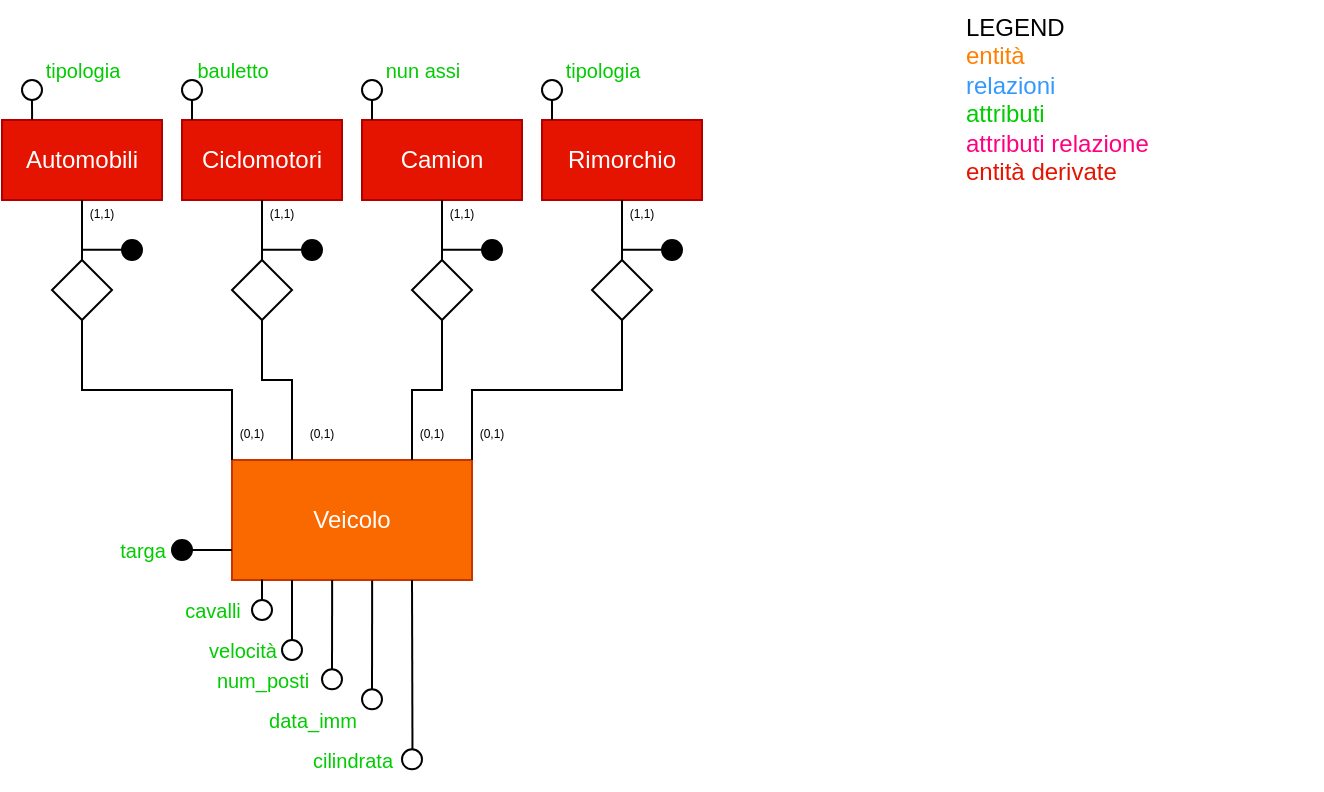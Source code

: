 <mxfile version="25.0.3">
  <diagram id="R2lEEEUBdFMjLlhIrx00" name="Page-1">
    <mxGraphModel dx="809" dy="488" grid="1" gridSize="10" guides="1" tooltips="1" connect="1" arrows="1" fold="1" page="1" pageScale="1" pageWidth="850" pageHeight="1100" math="0" shadow="0" extFonts="Permanent Marker^https://fonts.googleapis.com/css?family=Permanent+Marker">
      <root>
        <mxCell id="0" />
        <mxCell id="1" parent="0" />
        <mxCell id="9FE5VQ18CB0oaiTqlROv-1" value="Veicolo" style="rounded=0;whiteSpace=wrap;html=1;fillColor=#fa6800;strokeColor=#C73500;fontColor=#FFFFFF;" parent="1" vertex="1">
          <mxGeometry x="305" y="230" width="120" height="60" as="geometry" />
        </mxCell>
        <mxCell id="9FE5VQ18CB0oaiTqlROv-11" value="Automobili" style="rounded=0;whiteSpace=wrap;html=1;fillColor=#e51400;strokeColor=#B20000;fontColor=#ffffff;" parent="1" vertex="1">
          <mxGeometry x="190" y="60" width="80" height="40" as="geometry" />
        </mxCell>
        <mxCell id="9FE5VQ18CB0oaiTqlROv-12" value="Ciclomotori" style="rounded=0;whiteSpace=wrap;html=1;fillColor=#e51400;strokeColor=#B20000;fontColor=#ffffff;" parent="1" vertex="1">
          <mxGeometry x="280" y="60" width="80" height="40" as="geometry" />
        </mxCell>
        <mxCell id="9FE5VQ18CB0oaiTqlROv-13" value="Camion" style="rounded=0;whiteSpace=wrap;html=1;fillColor=#e51400;strokeColor=#B20000;fontColor=#ffffff;" parent="1" vertex="1">
          <mxGeometry x="370" y="60" width="80" height="40" as="geometry" />
        </mxCell>
        <mxCell id="9FE5VQ18CB0oaiTqlROv-14" value="Rimorchio" style="rounded=0;whiteSpace=wrap;html=1;fillColor=#E51400;strokeColor=#B20000;fontColor=#ffffff;" parent="1" vertex="1">
          <mxGeometry x="460" y="60" width="80" height="40" as="geometry" />
        </mxCell>
        <mxCell id="9FE5VQ18CB0oaiTqlROv-120" value="&lt;span&gt;targa&lt;/span&gt;" style="text;html=1;align=center;verticalAlign=middle;resizable=0;points=[];autosize=1;fontSize=10;fontColor=#00CC00;labelBorderColor=none;" parent="1" vertex="1">
          <mxGeometry x="235" y="260" width="50" height="30" as="geometry" />
        </mxCell>
        <mxCell id="9FE5VQ18CB0oaiTqlROv-124" value="&lt;span&gt;num_posti&lt;/span&gt;" style="text;html=1;align=center;verticalAlign=middle;resizable=0;points=[];autosize=1;fontSize=10;fontColor=#00CC00;labelBorderColor=none;" parent="1" vertex="1">
          <mxGeometry x="285" y="324.64" width="70" height="30" as="geometry" />
        </mxCell>
        <mxCell id="9FE5VQ18CB0oaiTqlROv-127" value="&lt;span&gt;velocità&lt;/span&gt;" style="text;html=1;align=center;verticalAlign=middle;resizable=0;points=[];autosize=1;fontSize=10;fontColor=#00CC00;labelBorderColor=none;" parent="1" vertex="1">
          <mxGeometry x="280" y="310" width="60" height="30" as="geometry" />
        </mxCell>
        <mxCell id="9FE5VQ18CB0oaiTqlROv-131" value="&lt;span&gt;cavalli&lt;/span&gt;" style="text;html=1;align=center;verticalAlign=middle;resizable=0;points=[];autosize=1;fontSize=10;fontColor=#00CC00;labelBorderColor=none;" parent="1" vertex="1">
          <mxGeometry x="270" y="290" width="50" height="30" as="geometry" />
        </mxCell>
        <mxCell id="9FE5VQ18CB0oaiTqlROv-133" value="&lt;span&gt;cilindrata&lt;/span&gt;" style="text;html=1;align=center;verticalAlign=middle;resizable=0;points=[];autosize=1;fontSize=10;fontColor=#00CC00;labelBorderColor=none;" parent="1" vertex="1">
          <mxGeometry x="335" y="364.64" width="60" height="30" as="geometry" />
        </mxCell>
        <mxCell id="9FE5VQ18CB0oaiTqlROv-136" value="&lt;span&gt;data_imm&lt;/span&gt;" style="text;html=1;align=center;verticalAlign=middle;resizable=0;points=[];autosize=1;strokeColor=none;fillColor=none;fontSize=10;fontColor=#00CC00;" parent="1" vertex="1">
          <mxGeometry x="310" y="344.64" width="70" height="30" as="geometry" />
        </mxCell>
        <mxCell id="EgCNqoRSHUsFwrvyhHS5-4" value="&lt;div&gt;LEGEND&lt;/div&gt;&lt;div&gt;&lt;font color=&quot;#ff8000&quot;&gt;entità&lt;/font&gt;&lt;/div&gt;&lt;div&gt;&lt;font color=&quot;#3399ff&quot;&gt;relazioni&lt;/font&gt;&lt;/div&gt;&lt;div&gt;&lt;font color=&quot;#00cc00&quot;&gt;attributi&lt;/font&gt;&lt;/div&gt;&lt;div&gt;&lt;font color=&quot;#ff0080&quot;&gt;attributi relazione&lt;/font&gt;&lt;br&gt;&lt;/div&gt;&lt;div&gt;&lt;font color=&quot;#e51400&quot;&gt;entità derivate&lt;/font&gt;&lt;br&gt;&lt;/div&gt;" style="text;html=1;whiteSpace=wrap;overflow=hidden;rounded=0;" parent="1" vertex="1">
          <mxGeometry x="670" width="180" height="120" as="geometry" />
        </mxCell>
        <mxCell id="_Q3ZbAap9l-qBRIlL8T7-3" value="" style="rhombus;whiteSpace=wrap;html=1;" vertex="1" parent="1">
          <mxGeometry x="215" y="130" width="30" height="30" as="geometry" />
        </mxCell>
        <mxCell id="_Q3ZbAap9l-qBRIlL8T7-4" value="" style="rhombus;whiteSpace=wrap;html=1;" vertex="1" parent="1">
          <mxGeometry x="305" y="130" width="30" height="30" as="geometry" />
        </mxCell>
        <mxCell id="_Q3ZbAap9l-qBRIlL8T7-5" value="" style="rhombus;whiteSpace=wrap;html=1;" vertex="1" parent="1">
          <mxGeometry x="395" y="130" width="30" height="30" as="geometry" />
        </mxCell>
        <mxCell id="_Q3ZbAap9l-qBRIlL8T7-7" value="" style="rhombus;whiteSpace=wrap;html=1;" vertex="1" parent="1">
          <mxGeometry x="485" y="130" width="30" height="30" as="geometry" />
        </mxCell>
        <mxCell id="_Q3ZbAap9l-qBRIlL8T7-8" value="" style="endArrow=none;html=1;rounded=0;entryX=0.5;entryY=1;entryDx=0;entryDy=0;exitX=0.5;exitY=0;exitDx=0;exitDy=0;" edge="1" parent="1" source="_Q3ZbAap9l-qBRIlL8T7-3" target="9FE5VQ18CB0oaiTqlROv-11">
          <mxGeometry width="50" height="50" relative="1" as="geometry">
            <mxPoint x="120" y="160" as="sourcePoint" />
            <mxPoint x="170" y="110" as="targetPoint" />
          </mxGeometry>
        </mxCell>
        <mxCell id="_Q3ZbAap9l-qBRIlL8T7-9" value="" style="endArrow=none;html=1;rounded=0;entryX=0.5;entryY=1;entryDx=0;entryDy=0;exitX=0.5;exitY=0;exitDx=0;exitDy=0;" edge="1" parent="1" source="_Q3ZbAap9l-qBRIlL8T7-4" target="9FE5VQ18CB0oaiTqlROv-12">
          <mxGeometry width="50" height="50" relative="1" as="geometry">
            <mxPoint x="250" y="160" as="sourcePoint" />
            <mxPoint x="300" y="110" as="targetPoint" />
          </mxGeometry>
        </mxCell>
        <mxCell id="_Q3ZbAap9l-qBRIlL8T7-10" value="" style="endArrow=none;html=1;rounded=0;entryX=0.5;entryY=1;entryDx=0;entryDy=0;exitX=0.5;exitY=0;exitDx=0;exitDy=0;" edge="1" parent="1" source="_Q3ZbAap9l-qBRIlL8T7-5" target="9FE5VQ18CB0oaiTqlROv-13">
          <mxGeometry width="50" height="50" relative="1" as="geometry">
            <mxPoint x="370" y="160" as="sourcePoint" />
            <mxPoint x="420" y="110" as="targetPoint" />
          </mxGeometry>
        </mxCell>
        <mxCell id="_Q3ZbAap9l-qBRIlL8T7-11" value="" style="endArrow=none;html=1;rounded=0;entryX=0.5;entryY=1;entryDx=0;entryDy=0;exitX=0.5;exitY=0;exitDx=0;exitDy=0;" edge="1" parent="1" source="_Q3ZbAap9l-qBRIlL8T7-7" target="9FE5VQ18CB0oaiTqlROv-14">
          <mxGeometry width="50" height="50" relative="1" as="geometry">
            <mxPoint x="470" y="160" as="sourcePoint" />
            <mxPoint x="520" y="110" as="targetPoint" />
          </mxGeometry>
        </mxCell>
        <mxCell id="_Q3ZbAap9l-qBRIlL8T7-12" value="" style="endArrow=none;html=1;rounded=0;edgeStyle=orthogonalEdgeStyle;entryX=0.5;entryY=1;entryDx=0;entryDy=0;exitX=0;exitY=0;exitDx=0;exitDy=0;" edge="1" parent="1" source="9FE5VQ18CB0oaiTqlROv-1" target="_Q3ZbAap9l-qBRIlL8T7-3">
          <mxGeometry width="50" height="50" relative="1" as="geometry">
            <mxPoint x="180" y="230" as="sourcePoint" />
            <mxPoint x="230" y="180" as="targetPoint" />
          </mxGeometry>
        </mxCell>
        <mxCell id="_Q3ZbAap9l-qBRIlL8T7-13" value="" style="endArrow=none;html=1;rounded=0;edgeStyle=orthogonalEdgeStyle;entryX=0.5;entryY=1;entryDx=0;entryDy=0;exitX=0.25;exitY=0;exitDx=0;exitDy=0;" edge="1" parent="1" source="9FE5VQ18CB0oaiTqlROv-1" target="_Q3ZbAap9l-qBRIlL8T7-4">
          <mxGeometry width="50" height="50" relative="1" as="geometry">
            <mxPoint x="280" y="220" as="sourcePoint" />
            <mxPoint x="330" y="170" as="targetPoint" />
            <Array as="points">
              <mxPoint x="335" y="190" />
              <mxPoint x="320" y="190" />
            </Array>
          </mxGeometry>
        </mxCell>
        <mxCell id="_Q3ZbAap9l-qBRIlL8T7-14" value="" style="endArrow=none;html=1;rounded=0;edgeStyle=orthogonalEdgeStyle;entryX=0.5;entryY=1;entryDx=0;entryDy=0;exitX=0.75;exitY=0;exitDx=0;exitDy=0;" edge="1" parent="1" source="9FE5VQ18CB0oaiTqlROv-1" target="_Q3ZbAap9l-qBRIlL8T7-5">
          <mxGeometry width="50" height="50" relative="1" as="geometry">
            <mxPoint x="400" y="220" as="sourcePoint" />
            <mxPoint x="450" y="170" as="targetPoint" />
          </mxGeometry>
        </mxCell>
        <mxCell id="_Q3ZbAap9l-qBRIlL8T7-15" value="" style="endArrow=none;html=1;rounded=0;edgeStyle=orthogonalEdgeStyle;entryX=0.5;entryY=1;entryDx=0;entryDy=0;exitX=1;exitY=0;exitDx=0;exitDy=0;" edge="1" parent="1" source="9FE5VQ18CB0oaiTqlROv-1" target="_Q3ZbAap9l-qBRIlL8T7-7">
          <mxGeometry width="50" height="50" relative="1" as="geometry">
            <mxPoint x="480" y="220" as="sourcePoint" />
            <mxPoint x="530" y="170" as="targetPoint" />
          </mxGeometry>
        </mxCell>
        <mxCell id="_Q3ZbAap9l-qBRIlL8T7-16" value="bauletto" style="text;html=1;align=center;verticalAlign=middle;resizable=0;points=[];autosize=1;fontSize=10;fontColor=#00CC00;labelBorderColor=none;" vertex="1" parent="1">
          <mxGeometry x="275" y="20" width="60" height="30" as="geometry" />
        </mxCell>
        <mxCell id="_Q3ZbAap9l-qBRIlL8T7-17" value="" style="endArrow=none;html=1;rounded=0;" edge="1" parent="1">
          <mxGeometry width="50" height="50" relative="1" as="geometry">
            <mxPoint x="230" y="124.92" as="sourcePoint" />
            <mxPoint x="250" y="124.92" as="targetPoint" />
            <Array as="points">
              <mxPoint x="250" y="124.92" />
            </Array>
          </mxGeometry>
        </mxCell>
        <mxCell id="_Q3ZbAap9l-qBRIlL8T7-18" value="" style="ellipse;whiteSpace=wrap;html=1;aspect=fixed;fillColor=#000000;" vertex="1" parent="1">
          <mxGeometry x="250" y="120" width="10" height="10" as="geometry" />
        </mxCell>
        <mxCell id="_Q3ZbAap9l-qBRIlL8T7-19" value="&lt;font style=&quot;font-size: 6px;&quot;&gt;(1,1)&lt;br&gt;&lt;/font&gt;" style="text;html=1;align=center;verticalAlign=middle;whiteSpace=wrap;rounded=0;" vertex="1" parent="1">
          <mxGeometry x="235" y="100" width="10" height="10" as="geometry" />
        </mxCell>
        <mxCell id="_Q3ZbAap9l-qBRIlL8T7-21" value="&lt;font style=&quot;font-size: 6px;&quot;&gt;(0,1)&lt;br&gt;&lt;/font&gt;" style="text;html=1;align=center;verticalAlign=middle;whiteSpace=wrap;rounded=0;" vertex="1" parent="1">
          <mxGeometry x="310" y="210" width="10" height="10" as="geometry" />
        </mxCell>
        <mxCell id="_Q3ZbAap9l-qBRIlL8T7-22" value="&lt;font style=&quot;font-size: 6px;&quot;&gt;(0,1)&lt;br&gt;&lt;/font&gt;" style="text;html=1;align=center;verticalAlign=middle;whiteSpace=wrap;rounded=0;" vertex="1" parent="1">
          <mxGeometry x="345" y="210" width="10" height="10" as="geometry" />
        </mxCell>
        <mxCell id="_Q3ZbAap9l-qBRIlL8T7-23" value="&lt;font style=&quot;font-size: 6px;&quot;&gt;(0,1)&lt;br&gt;&lt;/font&gt;" style="text;html=1;align=center;verticalAlign=middle;whiteSpace=wrap;rounded=0;" vertex="1" parent="1">
          <mxGeometry x="400" y="210" width="10" height="10" as="geometry" />
        </mxCell>
        <mxCell id="_Q3ZbAap9l-qBRIlL8T7-24" value="&lt;font style=&quot;font-size: 6px;&quot;&gt;(0,1)&lt;br&gt;&lt;/font&gt;" style="text;html=1;align=center;verticalAlign=middle;whiteSpace=wrap;rounded=0;" vertex="1" parent="1">
          <mxGeometry x="430" y="210" width="10" height="10" as="geometry" />
        </mxCell>
        <mxCell id="_Q3ZbAap9l-qBRIlL8T7-25" value="" style="endArrow=none;html=1;rounded=0;" edge="1" parent="1">
          <mxGeometry width="50" height="50" relative="1" as="geometry">
            <mxPoint x="320" y="124.92" as="sourcePoint" />
            <mxPoint x="340" y="124.92" as="targetPoint" />
            <Array as="points">
              <mxPoint x="340" y="124.92" />
            </Array>
          </mxGeometry>
        </mxCell>
        <mxCell id="_Q3ZbAap9l-qBRIlL8T7-26" value="" style="ellipse;whiteSpace=wrap;html=1;aspect=fixed;fillColor=#000000;" vertex="1" parent="1">
          <mxGeometry x="340" y="120" width="10" height="10" as="geometry" />
        </mxCell>
        <mxCell id="_Q3ZbAap9l-qBRIlL8T7-27" value="" style="endArrow=none;html=1;rounded=0;" edge="1" parent="1">
          <mxGeometry width="50" height="50" relative="1" as="geometry">
            <mxPoint x="410" y="124.92" as="sourcePoint" />
            <mxPoint x="430" y="124.92" as="targetPoint" />
            <Array as="points">
              <mxPoint x="430" y="124.92" />
            </Array>
          </mxGeometry>
        </mxCell>
        <mxCell id="_Q3ZbAap9l-qBRIlL8T7-28" value="" style="ellipse;whiteSpace=wrap;html=1;aspect=fixed;fillColor=#000000;" vertex="1" parent="1">
          <mxGeometry x="430" y="120" width="10" height="10" as="geometry" />
        </mxCell>
        <mxCell id="_Q3ZbAap9l-qBRIlL8T7-29" value="" style="endArrow=none;html=1;rounded=0;" edge="1" parent="1">
          <mxGeometry width="50" height="50" relative="1" as="geometry">
            <mxPoint x="500" y="124.92" as="sourcePoint" />
            <mxPoint x="520" y="124.92" as="targetPoint" />
            <Array as="points">
              <mxPoint x="520" y="124.92" />
            </Array>
          </mxGeometry>
        </mxCell>
        <mxCell id="_Q3ZbAap9l-qBRIlL8T7-30" value="" style="ellipse;whiteSpace=wrap;html=1;aspect=fixed;fillColor=#000000;" vertex="1" parent="1">
          <mxGeometry x="520" y="120" width="10" height="10" as="geometry" />
        </mxCell>
        <mxCell id="_Q3ZbAap9l-qBRIlL8T7-31" value="&lt;font style=&quot;font-size: 6px;&quot;&gt;(1,1)&lt;br&gt;&lt;/font&gt;" style="text;html=1;align=center;verticalAlign=middle;whiteSpace=wrap;rounded=0;" vertex="1" parent="1">
          <mxGeometry x="325" y="100" width="10" height="10" as="geometry" />
        </mxCell>
        <mxCell id="_Q3ZbAap9l-qBRIlL8T7-34" value="&lt;font style=&quot;font-size: 6px;&quot;&gt;(1,1)&lt;br&gt;&lt;/font&gt;" style="text;html=1;align=center;verticalAlign=middle;whiteSpace=wrap;rounded=0;" vertex="1" parent="1">
          <mxGeometry x="415" y="100" width="10" height="10" as="geometry" />
        </mxCell>
        <mxCell id="_Q3ZbAap9l-qBRIlL8T7-35" value="&lt;font style=&quot;font-size: 6px;&quot;&gt;(1,1)&lt;br&gt;&lt;/font&gt;" style="text;html=1;align=center;verticalAlign=middle;whiteSpace=wrap;rounded=0;" vertex="1" parent="1">
          <mxGeometry x="505" y="100" width="10" height="10" as="geometry" />
        </mxCell>
        <mxCell id="_Q3ZbAap9l-qBRIlL8T7-37" value="" style="ellipse;whiteSpace=wrap;html=1;aspect=fixed;fillColor=#FFFFFF;" vertex="1" parent="1">
          <mxGeometry x="200" y="40" width="10" height="10" as="geometry" />
        </mxCell>
        <mxCell id="_Q3ZbAap9l-qBRIlL8T7-38" value="" style="endArrow=none;html=1;rounded=0;entryX=0.5;entryY=1;entryDx=0;entryDy=0;exitX=0.188;exitY=-0.003;exitDx=0;exitDy=0;exitPerimeter=0;" edge="1" parent="1" source="9FE5VQ18CB0oaiTqlROv-11" target="_Q3ZbAap9l-qBRIlL8T7-37">
          <mxGeometry width="50" height="50" relative="1" as="geometry">
            <mxPoint x="140" y="90" as="sourcePoint" />
            <mxPoint x="190" y="40" as="targetPoint" />
          </mxGeometry>
        </mxCell>
        <mxCell id="_Q3ZbAap9l-qBRIlL8T7-41" value="" style="ellipse;whiteSpace=wrap;html=1;aspect=fixed;fillColor=#FFFFFF;" vertex="1" parent="1">
          <mxGeometry x="280" y="40" width="10" height="10" as="geometry" />
        </mxCell>
        <mxCell id="_Q3ZbAap9l-qBRIlL8T7-42" value="" style="endArrow=none;html=1;rounded=0;entryX=0.5;entryY=1;entryDx=0;entryDy=0;exitX=0.188;exitY=-0.003;exitDx=0;exitDy=0;exitPerimeter=0;" edge="1" parent="1" target="_Q3ZbAap9l-qBRIlL8T7-41">
          <mxGeometry width="50" height="50" relative="1" as="geometry">
            <mxPoint x="285" y="60" as="sourcePoint" />
            <mxPoint x="270" y="40" as="targetPoint" />
          </mxGeometry>
        </mxCell>
        <mxCell id="_Q3ZbAap9l-qBRIlL8T7-43" value="" style="ellipse;whiteSpace=wrap;html=1;aspect=fixed;fillColor=#FFFFFF;" vertex="1" parent="1">
          <mxGeometry x="370" y="40" width="10" height="10" as="geometry" />
        </mxCell>
        <mxCell id="_Q3ZbAap9l-qBRIlL8T7-44" value="" style="endArrow=none;html=1;rounded=0;entryX=0.5;entryY=1;entryDx=0;entryDy=0;exitX=0.188;exitY=-0.003;exitDx=0;exitDy=0;exitPerimeter=0;" edge="1" parent="1" target="_Q3ZbAap9l-qBRIlL8T7-43">
          <mxGeometry width="50" height="50" relative="1" as="geometry">
            <mxPoint x="375" y="60" as="sourcePoint" />
            <mxPoint x="360" y="40" as="targetPoint" />
          </mxGeometry>
        </mxCell>
        <mxCell id="_Q3ZbAap9l-qBRIlL8T7-45" value="" style="ellipse;whiteSpace=wrap;html=1;aspect=fixed;fillColor=#FFFFFF;" vertex="1" parent="1">
          <mxGeometry x="460" y="40" width="10" height="10" as="geometry" />
        </mxCell>
        <mxCell id="_Q3ZbAap9l-qBRIlL8T7-46" value="" style="endArrow=none;html=1;rounded=0;entryX=0.5;entryY=1;entryDx=0;entryDy=0;exitX=0.188;exitY=-0.003;exitDx=0;exitDy=0;exitPerimeter=0;" edge="1" parent="1" target="_Q3ZbAap9l-qBRIlL8T7-45">
          <mxGeometry width="50" height="50" relative="1" as="geometry">
            <mxPoint x="465" y="60" as="sourcePoint" />
            <mxPoint x="450" y="40" as="targetPoint" />
          </mxGeometry>
        </mxCell>
        <mxCell id="_Q3ZbAap9l-qBRIlL8T7-47" value="" style="ellipse;whiteSpace=wrap;html=1;aspect=fixed;fillColor=#FFFFFF;" vertex="1" parent="1">
          <mxGeometry x="315" y="300" width="10" height="10" as="geometry" />
        </mxCell>
        <mxCell id="_Q3ZbAap9l-qBRIlL8T7-49" value="" style="endArrow=none;html=1;rounded=0;entryX=0.125;entryY=0.996;entryDx=0;entryDy=0;entryPerimeter=0;exitX=0.5;exitY=0;exitDx=0;exitDy=0;" edge="1" parent="1" source="_Q3ZbAap9l-qBRIlL8T7-47" target="9FE5VQ18CB0oaiTqlROv-1">
          <mxGeometry width="50" height="50" relative="1" as="geometry">
            <mxPoint x="260" y="350" as="sourcePoint" />
            <mxPoint x="310" y="300" as="targetPoint" />
          </mxGeometry>
        </mxCell>
        <mxCell id="_Q3ZbAap9l-qBRIlL8T7-50" value="" style="ellipse;whiteSpace=wrap;html=1;aspect=fixed;fillColor=#FFFFFF;" vertex="1" parent="1">
          <mxGeometry x="330" y="320" width="10" height="10" as="geometry" />
        </mxCell>
        <mxCell id="_Q3ZbAap9l-qBRIlL8T7-51" value="" style="endArrow=none;html=1;rounded=0;entryX=0.25;entryY=1;entryDx=0;entryDy=0;exitX=0.5;exitY=0;exitDx=0;exitDy=0;" edge="1" parent="1" source="_Q3ZbAap9l-qBRIlL8T7-50" target="9FE5VQ18CB0oaiTqlROv-1">
          <mxGeometry width="50" height="50" relative="1" as="geometry">
            <mxPoint x="275" y="355" as="sourcePoint" />
            <mxPoint x="335" y="295" as="targetPoint" />
          </mxGeometry>
        </mxCell>
        <mxCell id="_Q3ZbAap9l-qBRIlL8T7-55" value="" style="endArrow=none;html=1;rounded=0;entryX=0.334;entryY=1.006;entryDx=0;entryDy=0;exitX=0.5;exitY=0;exitDx=0;exitDy=0;entryPerimeter=0;" edge="1" parent="1" source="_Q3ZbAap9l-qBRIlL8T7-61">
          <mxGeometry width="50" height="50" relative="1" as="geometry">
            <mxPoint x="355" y="314.64" as="sourcePoint" />
            <mxPoint x="355.08" y="290.0" as="targetPoint" />
          </mxGeometry>
        </mxCell>
        <mxCell id="_Q3ZbAap9l-qBRIlL8T7-61" value="" style="ellipse;whiteSpace=wrap;html=1;aspect=fixed;fillColor=#FFFFFF;" vertex="1" parent="1">
          <mxGeometry x="350" y="334.64" width="10" height="10" as="geometry" />
        </mxCell>
        <mxCell id="_Q3ZbAap9l-qBRIlL8T7-62" value="" style="endArrow=none;html=1;rounded=0;entryX=0.584;entryY=1.005;entryDx=0;entryDy=0;exitX=0.5;exitY=0;exitDx=0;exitDy=0;entryPerimeter=0;" edge="1" parent="1" source="_Q3ZbAap9l-qBRIlL8T7-63" target="9FE5VQ18CB0oaiTqlROv-1">
          <mxGeometry width="50" height="50" relative="1" as="geometry">
            <mxPoint x="375" y="324.64" as="sourcePoint" />
            <mxPoint x="375.08" y="300.0" as="targetPoint" />
          </mxGeometry>
        </mxCell>
        <mxCell id="_Q3ZbAap9l-qBRIlL8T7-63" value="" style="ellipse;whiteSpace=wrap;html=1;aspect=fixed;fillColor=#FFFFFF;" vertex="1" parent="1">
          <mxGeometry x="370" y="344.64" width="10" height="10" as="geometry" />
        </mxCell>
        <mxCell id="_Q3ZbAap9l-qBRIlL8T7-65" value="" style="ellipse;whiteSpace=wrap;html=1;aspect=fixed;fillColor=#000000;" vertex="1" parent="1">
          <mxGeometry x="275" y="270" width="10" height="10" as="geometry" />
        </mxCell>
        <mxCell id="_Q3ZbAap9l-qBRIlL8T7-66" value="" style="endArrow=none;html=1;rounded=0;exitX=1;exitY=0.5;exitDx=0;exitDy=0;entryX=0;entryY=0.75;entryDx=0;entryDy=0;" edge="1" parent="1" source="_Q3ZbAap9l-qBRIlL8T7-65" target="9FE5VQ18CB0oaiTqlROv-1">
          <mxGeometry width="50" height="50" relative="1" as="geometry">
            <mxPoint x="250" y="320" as="sourcePoint" />
            <mxPoint x="300" y="270" as="targetPoint" />
          </mxGeometry>
        </mxCell>
        <mxCell id="_Q3ZbAap9l-qBRIlL8T7-67" value="" style="endArrow=none;html=1;rounded=0;entryX=0.75;entryY=1;entryDx=0;entryDy=0;exitX=1.004;exitY=0.36;exitDx=0;exitDy=0;exitPerimeter=0;" edge="1" parent="1" source="9FE5VQ18CB0oaiTqlROv-133" target="9FE5VQ18CB0oaiTqlROv-1">
          <mxGeometry width="50" height="50" relative="1" as="geometry">
            <mxPoint x="395" y="354.64" as="sourcePoint" />
            <mxPoint x="395" y="300" as="targetPoint" />
          </mxGeometry>
        </mxCell>
        <mxCell id="_Q3ZbAap9l-qBRIlL8T7-70" value="" style="ellipse;whiteSpace=wrap;html=1;aspect=fixed;fillColor=#FFFFFF;" vertex="1" parent="1">
          <mxGeometry x="390" y="374.64" width="10" height="10" as="geometry" />
        </mxCell>
        <mxCell id="_Q3ZbAap9l-qBRIlL8T7-71" value="nun assi" style="text;html=1;align=center;verticalAlign=middle;resizable=0;points=[];autosize=1;fontSize=10;fontColor=#00CC00;labelBorderColor=none;" vertex="1" parent="1">
          <mxGeometry x="370" y="20" width="60" height="30" as="geometry" />
        </mxCell>
        <mxCell id="_Q3ZbAap9l-qBRIlL8T7-72" value="tipologia" style="text;html=1;align=center;verticalAlign=middle;resizable=0;points=[];autosize=1;fontSize=10;fontColor=#00CC00;labelBorderColor=none;" vertex="1" parent="1">
          <mxGeometry x="455" y="20" width="70" height="30" as="geometry" />
        </mxCell>
        <mxCell id="_Q3ZbAap9l-qBRIlL8T7-73" value="tipologia" style="text;html=1;align=center;verticalAlign=middle;resizable=0;points=[];autosize=1;fontSize=10;fontColor=#00CC00;labelBorderColor=none;" vertex="1" parent="1">
          <mxGeometry x="195" y="20" width="70" height="30" as="geometry" />
        </mxCell>
      </root>
    </mxGraphModel>
  </diagram>
</mxfile>
